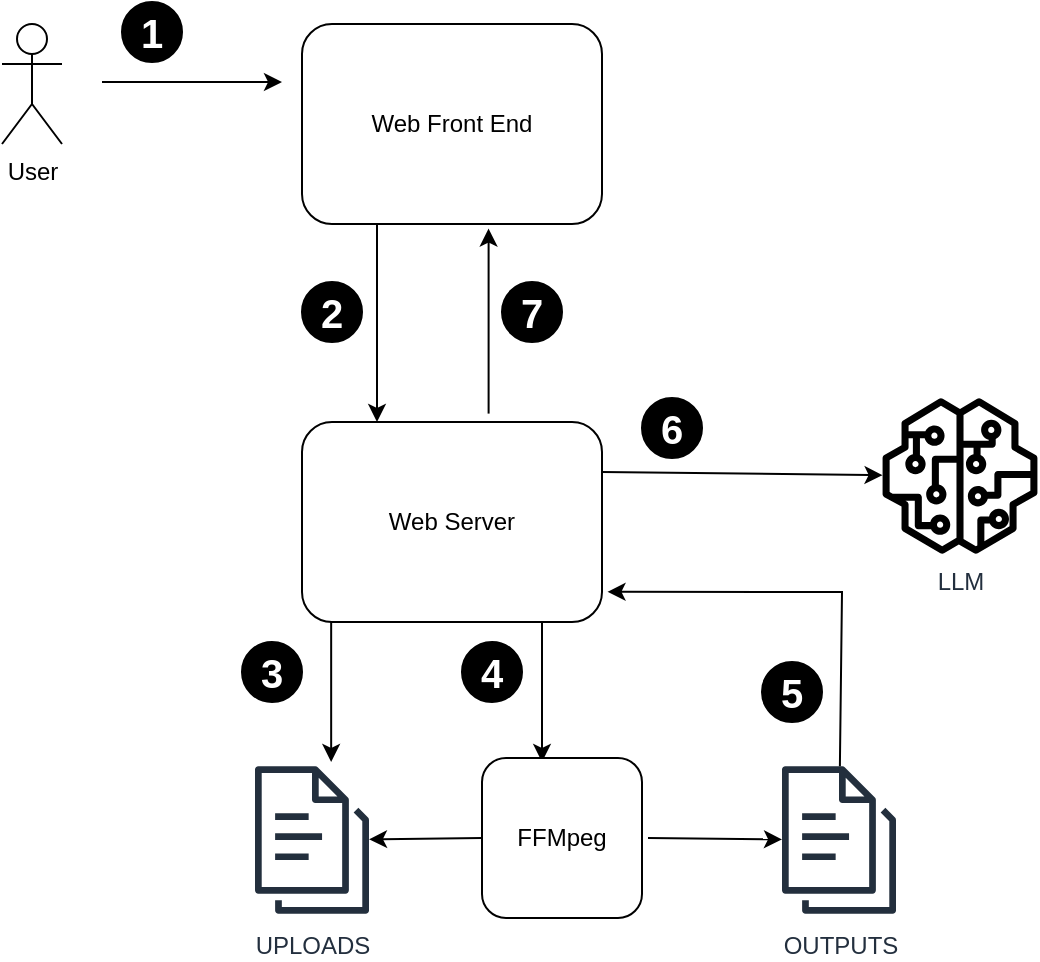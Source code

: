 <mxfile version="24.8.6">
  <diagram name="Page-1" id="9P9hnHcy0ReyX_XiDUxJ">
    <mxGraphModel dx="953" dy="683" grid="1" gridSize="10" guides="1" tooltips="1" connect="1" arrows="1" fold="1" page="1" pageScale="1" pageWidth="827" pageHeight="1169" math="0" shadow="0">
      <root>
        <mxCell id="0" />
        <mxCell id="1" parent="0" />
        <mxCell id="4tlHm_14xmWNgipJoCPa-1" value="Web Front End" style="rounded=1;whiteSpace=wrap;html=1;" vertex="1" parent="1">
          <mxGeometry x="270" y="201" width="150" height="100" as="geometry" />
        </mxCell>
        <mxCell id="4tlHm_14xmWNgipJoCPa-4" value="Web Server" style="rounded=1;whiteSpace=wrap;html=1;" vertex="1" parent="1">
          <mxGeometry x="270" y="400" width="150" height="100" as="geometry" />
        </mxCell>
        <mxCell id="4tlHm_14xmWNgipJoCPa-5" value="UPLOADS" style="sketch=0;outlineConnect=0;fontColor=#232F3E;gradientColor=none;fillColor=#232F3D;strokeColor=none;dashed=0;verticalLabelPosition=bottom;verticalAlign=top;align=center;html=1;fontSize=12;fontStyle=0;aspect=fixed;pointerEvents=1;shape=mxgraph.aws4.documents3;" vertex="1" parent="1">
          <mxGeometry x="246.5" y="570" width="57" height="78" as="geometry" />
        </mxCell>
        <mxCell id="4tlHm_14xmWNgipJoCPa-6" value="OUTPUTS" style="sketch=0;outlineConnect=0;fontColor=#232F3E;gradientColor=none;fillColor=#232F3D;strokeColor=none;dashed=0;verticalLabelPosition=bottom;verticalAlign=top;align=center;html=1;fontSize=12;fontStyle=0;aspect=fixed;pointerEvents=1;shape=mxgraph.aws4.documents3;" vertex="1" parent="1">
          <mxGeometry x="510" y="570" width="57" height="78" as="geometry" />
        </mxCell>
        <mxCell id="4tlHm_14xmWNgipJoCPa-11" value="LLM" style="sketch=0;outlineConnect=0;fontColor=#232F3E;gradientColor=none;fillColor=#000000;strokeColor=none;dashed=0;verticalLabelPosition=bottom;verticalAlign=top;align=center;html=1;fontSize=12;fontStyle=0;aspect=fixed;pointerEvents=1;shape=mxgraph.aws4.sagemaker_model;" vertex="1" parent="1">
          <mxGeometry x="560" y="388" width="78" height="78" as="geometry" />
        </mxCell>
        <mxCell id="4tlHm_14xmWNgipJoCPa-12" value="User" style="shape=umlActor;verticalLabelPosition=bottom;verticalAlign=top;html=1;outlineConnect=0;" vertex="1" parent="1">
          <mxGeometry x="120" y="201" width="30" height="60" as="geometry" />
        </mxCell>
        <mxCell id="4tlHm_14xmWNgipJoCPa-13" value="" style="endArrow=classic;html=1;rounded=0;" edge="1" parent="1">
          <mxGeometry width="50" height="50" relative="1" as="geometry">
            <mxPoint x="170" y="230" as="sourcePoint" />
            <mxPoint x="260" y="230" as="targetPoint" />
          </mxGeometry>
        </mxCell>
        <mxCell id="4tlHm_14xmWNgipJoCPa-14" value="&lt;b&gt;&lt;font style=&quot;font-size: 20px;&quot;&gt;1&lt;/font&gt;&lt;/b&gt;" style="ellipse;whiteSpace=wrap;html=1;aspect=fixed;fontColor=#FFFFFF;fillColor=#000000;" vertex="1" parent="1">
          <mxGeometry x="180" y="190" width="30" height="30" as="geometry" />
        </mxCell>
        <mxCell id="4tlHm_14xmWNgipJoCPa-15" value="" style="endArrow=classic;html=1;rounded=0;entryX=0.25;entryY=0;entryDx=0;entryDy=0;exitX=0.25;exitY=1;exitDx=0;exitDy=0;" edge="1" parent="1" source="4tlHm_14xmWNgipJoCPa-1" target="4tlHm_14xmWNgipJoCPa-4">
          <mxGeometry width="50" height="50" relative="1" as="geometry">
            <mxPoint x="310" y="310" as="sourcePoint" />
            <mxPoint x="270" y="350" as="targetPoint" />
          </mxGeometry>
        </mxCell>
        <mxCell id="4tlHm_14xmWNgipJoCPa-16" value="&lt;b&gt;&lt;font style=&quot;font-size: 20px;&quot;&gt;2&lt;/font&gt;&lt;/b&gt;" style="ellipse;whiteSpace=wrap;html=1;aspect=fixed;fontColor=#FFFFFF;fillColor=#000000;" vertex="1" parent="1">
          <mxGeometry x="270" y="330" width="30" height="30" as="geometry" />
        </mxCell>
        <mxCell id="4tlHm_14xmWNgipJoCPa-17" value="" style="endArrow=classic;html=1;rounded=0;" edge="1" parent="1">
          <mxGeometry width="50" height="50" relative="1" as="geometry">
            <mxPoint x="284.58" y="500" as="sourcePoint" />
            <mxPoint x="284.58" y="570" as="targetPoint" />
          </mxGeometry>
        </mxCell>
        <mxCell id="4tlHm_14xmWNgipJoCPa-18" value="&lt;b&gt;&lt;font style=&quot;font-size: 20px;&quot;&gt;3&lt;/font&gt;&lt;/b&gt;" style="ellipse;whiteSpace=wrap;html=1;aspect=fixed;fontColor=#FFFFFF;fillColor=#000000;" vertex="1" parent="1">
          <mxGeometry x="240" y="510" width="30" height="30" as="geometry" />
        </mxCell>
        <mxCell id="4tlHm_14xmWNgipJoCPa-19" value="" style="endArrow=classic;html=1;rounded=0;" edge="1" parent="1">
          <mxGeometry width="50" height="50" relative="1" as="geometry">
            <mxPoint x="390" y="500" as="sourcePoint" />
            <mxPoint x="390" y="570" as="targetPoint" />
          </mxGeometry>
        </mxCell>
        <mxCell id="4tlHm_14xmWNgipJoCPa-21" value="FFMpeg" style="rounded=1;whiteSpace=wrap;html=1;" vertex="1" parent="1">
          <mxGeometry x="360" y="568" width="80" height="80" as="geometry" />
        </mxCell>
        <mxCell id="4tlHm_14xmWNgipJoCPa-22" value="" style="endArrow=classic;html=1;rounded=0;exitX=0;exitY=0.5;exitDx=0;exitDy=0;" edge="1" parent="1" source="4tlHm_14xmWNgipJoCPa-21" target="4tlHm_14xmWNgipJoCPa-5">
          <mxGeometry width="50" height="50" relative="1" as="geometry">
            <mxPoint x="310" y="540" as="sourcePoint" />
            <mxPoint x="310" y="610" as="targetPoint" />
          </mxGeometry>
        </mxCell>
        <mxCell id="4tlHm_14xmWNgipJoCPa-23" value="&lt;b&gt;&lt;font style=&quot;font-size: 20px;&quot;&gt;4&lt;/font&gt;&lt;/b&gt;" style="ellipse;whiteSpace=wrap;html=1;aspect=fixed;fontColor=#FFFFFF;fillColor=#000000;" vertex="1" parent="1">
          <mxGeometry x="350" y="510" width="30" height="30" as="geometry" />
        </mxCell>
        <mxCell id="4tlHm_14xmWNgipJoCPa-24" value="" style="endArrow=classic;html=1;rounded=0;exitX=1;exitY=0.5;exitDx=0;exitDy=0;" edge="1" parent="1" target="4tlHm_14xmWNgipJoCPa-6">
          <mxGeometry width="50" height="50" relative="1" as="geometry">
            <mxPoint x="443" y="608" as="sourcePoint" />
            <mxPoint x="503" y="608" as="targetPoint" />
          </mxGeometry>
        </mxCell>
        <mxCell id="4tlHm_14xmWNgipJoCPa-25" value="" style="endArrow=classic;html=1;rounded=0;entryX=1.005;entryY=0.849;entryDx=0;entryDy=0;entryPerimeter=0;" edge="1" parent="1" source="4tlHm_14xmWNgipJoCPa-6">
          <mxGeometry width="50" height="50" relative="1" as="geometry">
            <mxPoint x="522" y="560" as="sourcePoint" />
            <mxPoint x="422.75" y="484.9" as="targetPoint" />
            <Array as="points">
              <mxPoint x="540" y="485" />
            </Array>
          </mxGeometry>
        </mxCell>
        <mxCell id="4tlHm_14xmWNgipJoCPa-26" value="&lt;b&gt;&lt;font style=&quot;font-size: 20px;&quot;&gt;5&lt;/font&gt;&lt;/b&gt;" style="ellipse;whiteSpace=wrap;html=1;aspect=fixed;fontColor=#FFFFFF;fillColor=#000000;" vertex="1" parent="1">
          <mxGeometry x="500" y="520" width="30" height="30" as="geometry" />
        </mxCell>
        <mxCell id="4tlHm_14xmWNgipJoCPa-27" value="" style="endArrow=classic;html=1;rounded=0;exitX=1;exitY=0.25;exitDx=0;exitDy=0;" edge="1" parent="1" source="4tlHm_14xmWNgipJoCPa-4" target="4tlHm_14xmWNgipJoCPa-11">
          <mxGeometry width="50" height="50" relative="1" as="geometry">
            <mxPoint x="490" y="380" as="sourcePoint" />
            <mxPoint x="490" y="450" as="targetPoint" />
          </mxGeometry>
        </mxCell>
        <mxCell id="4tlHm_14xmWNgipJoCPa-28" value="&lt;b&gt;&lt;font style=&quot;font-size: 20px;&quot;&gt;6&lt;/font&gt;&lt;/b&gt;" style="ellipse;whiteSpace=wrap;html=1;aspect=fixed;fontColor=#FFFFFF;fillColor=#000000;" vertex="1" parent="1">
          <mxGeometry x="440" y="388" width="30" height="30" as="geometry" />
        </mxCell>
        <mxCell id="4tlHm_14xmWNgipJoCPa-29" value="" style="endArrow=classic;html=1;rounded=0;entryX=0.622;entryY=1.023;entryDx=0;entryDy=0;exitX=0.622;exitY=-0.042;exitDx=0;exitDy=0;entryPerimeter=0;exitPerimeter=0;" edge="1" parent="1" source="4tlHm_14xmWNgipJoCPa-4" target="4tlHm_14xmWNgipJoCPa-1">
          <mxGeometry width="50" height="50" relative="1" as="geometry">
            <mxPoint x="499.17" y="270" as="sourcePoint" />
            <mxPoint x="499.17" y="369" as="targetPoint" />
          </mxGeometry>
        </mxCell>
        <mxCell id="4tlHm_14xmWNgipJoCPa-30" value="&lt;b&gt;&lt;font style=&quot;font-size: 20px;&quot;&gt;7&lt;/font&gt;&lt;/b&gt;" style="ellipse;whiteSpace=wrap;html=1;aspect=fixed;fontColor=#FFFFFF;fillColor=#000000;" vertex="1" parent="1">
          <mxGeometry x="370" y="330" width="30" height="30" as="geometry" />
        </mxCell>
      </root>
    </mxGraphModel>
  </diagram>
</mxfile>
